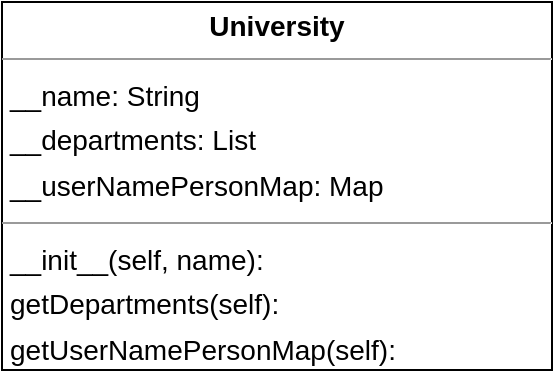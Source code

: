 <mxfile version="22.1.16" type="device">
  <diagram id="yAAeIg1otN8FIIha00zQ" name="Sayfa -1">
    <mxGraphModel dx="922" dy="651" grid="1" gridSize="10" guides="1" tooltips="1" connect="1" arrows="1" fold="1" page="0" pageScale="1" pageWidth="827" pageHeight="1169" background="none" math="0" shadow="0">
      <root>
        <mxCell id="0" />
        <mxCell id="1" parent="0" />
        <mxCell id="node0" value="&lt;p style=&quot;margin:0px;margin-top:4px;text-align:center;&quot;&gt;&lt;b&gt;University&lt;/b&gt;&lt;/p&gt;&lt;hr size=&quot;1&quot;&gt;&lt;p style=&quot;margin:0 0 0 4px;line-height:1.6;&quot;&gt; __name: String&lt;br&gt; __departments: List&lt;br&gt; __userNamePersonMap: Map&lt;/p&gt;&lt;hr size=&quot;1&quot;&gt;&lt;p style=&quot;margin:0 0 0 4px;line-height:1.6;&quot;&gt; __init__(self, name): &lt;br&gt; getDepartments(self): &lt;br&gt; getUserNamePersonMap(self): &lt;/p&gt;" style="verticalAlign=top;align=left;overflow=fill;fontSize=14;fontFamily=Helvetica;html=1;rounded=0;shadow=0;comic=0;labelBackgroundColor=none;strokeWidth=1;" parent="1" vertex="1">
          <mxGeometry x="-136" y="226" width="275" height="184" as="geometry" />
        </mxCell>
      </root>
    </mxGraphModel>
  </diagram>
</mxfile>
